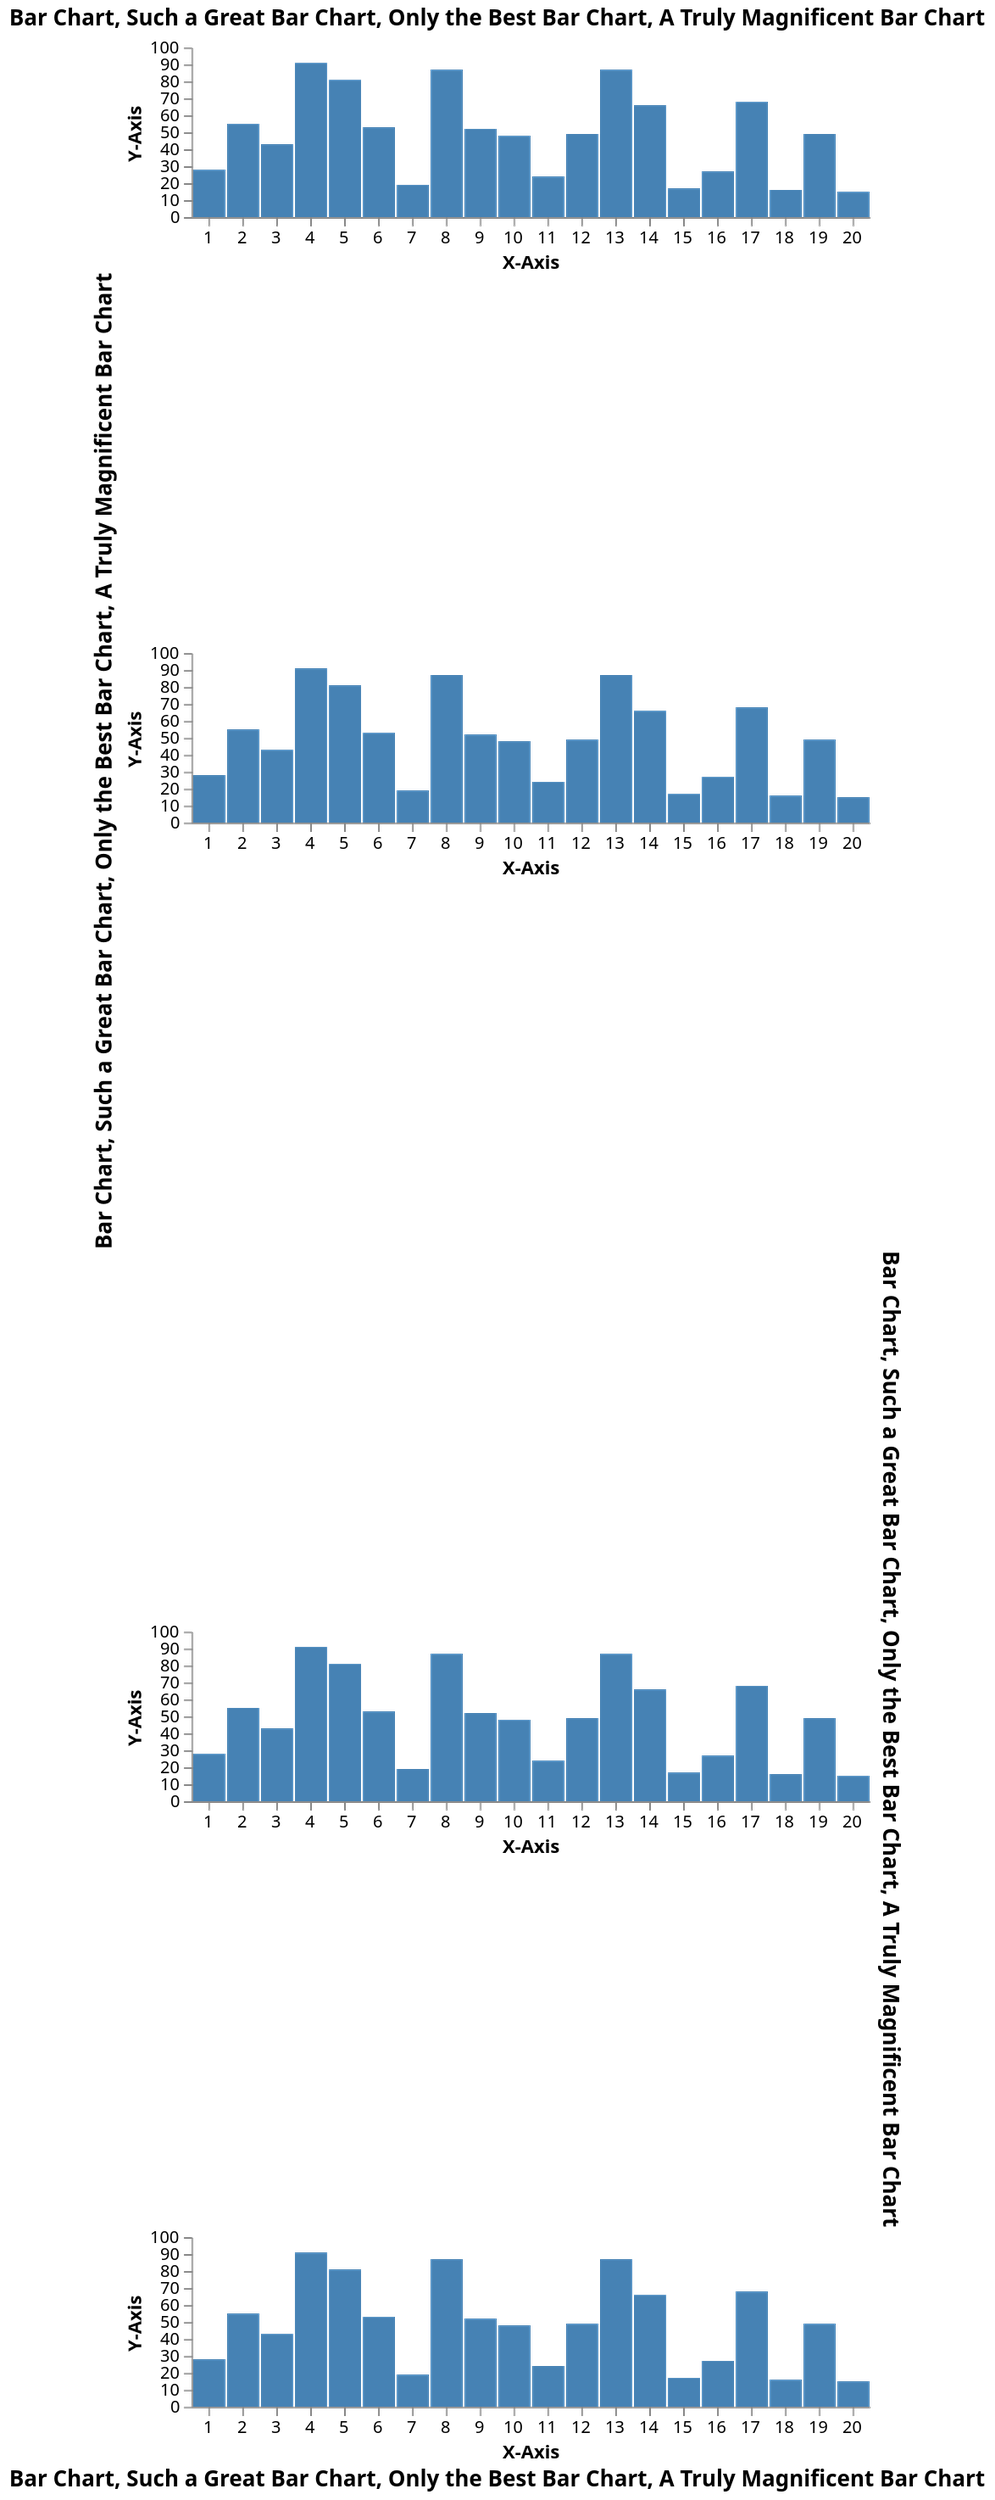 {
  "$schema": "https://vega.github.io/schema/vega/v3.1.json",
  "padding": 5,

  "signals": [
    {
      "name": "titleText",
      "value": "Bar Chart, Such a Great Bar Chart, Only the Best Bar Chart, A Truly Magnificent Bar Chart",
      "bind": {"input": "text"}
    },
    {
      "name": "titleOffset",
      "value": 5,
      "bind": {"input": "range", "min": 0, "max": 10, "step": 1}
    },
    {
      "name": "plotWidth",
      "value": 400
    },
    {
      "name": "plotHeight",
      "value": 100
    }
  ],

  "data": [
    {
      "name": "table",
      "values": [
        {"u": 1,  "v": 28}, {"u": 2,  "v": 55},
        {"u": 3,  "v": 43}, {"u": 4,  "v": 91},
        {"u": 5,  "v": 81}, {"u": 6,  "v": 53},
        {"u": 7,  "v": 19}, {"u": 8,  "v": 87},
        {"u": 9,  "v": 52}, {"u": 10, "v": 48},
        {"u": 11, "v": 24}, {"u": 12, "v": 49},
        {"u": 13, "v": 87}, {"u": 14, "v": 66},
        {"u": 15, "v": 17}, {"u": 16, "v": 27},
        {"u": 17, "v": 68}, {"u": 18, "v": 16},
        {"u": 19, "v": 49}, {"u": 20, "v": 15}
      ]
    },
    {
      "name": "orients",
      "values": ["top", "left", "bottom", "right"]
    }
  ],

  "scales": [
    {
      "name": "xscale",
      "type": "band",
      "range": [0, {"signal": "plotWidth"}],
      "domain": {"data": "table", "field": "u"}
    },
    {
      "name": "yscale",
      "type": "linear",
      "range": [{"signal": "plotHeight"}, 0],
      "domain": {"data": "table", "field": "v"},
      "zero": true,
      "nice": true
    }
  ],

  "layout": {
    "columns": 1
  },

  "marks": [
    {
      "type": "group",

      "encode": {
        "update": {
          "width": {"signal": "plotWidth"},
          "height": {"signal": "plotHeight"}
        }
      },

      "signals": [
        { "name": "width", "update": "plotWidth" },
        { "name": "height", "update": "plotHeight" }
      ],

      "axes": [
        {"orient": "bottom", "scale": "xscale", "title": "X-Axis", "zindex": 1},
        {"orient": "left", "scale": "yscale", "title": "Y-Axis", "zindex": 1}
      ],

      "title": {
        "text": {"signal": "titleText"},
        "offset": {"signal": "titleOffset"},
        "orient": "top"
      },

      "marks": [
        {
          "type": "rect",
          "from": {"data": "table"},
          "encode": {
            "enter": {
              "x": {"scale": "xscale", "field": "u", "offset": 1},
              "width": {"scale": "xscale", "band": 1, "offset": -1},
              "y": {"scale": "yscale", "field": "v"},
              "y2": {"scale": "yscale", "value": 0}
            },
            "update": {
              "fill": {"value": "steelblue"}
            },
            "hover": {
              "fill": {"value": "red"}
            }
          }
        }
      ]
    },
    {
      "type": "group",

      "encode": {
        "update": {
          "width": {"signal": "plotWidth"},
          "height": {"signal": "plotHeight"}
        }
      },

      "signals": [
        { "name": "width", "update": "plotWidth" },
        { "name": "height", "update": "plotHeight" }
      ],

      "axes": [
        {"orient": "bottom", "scale": "xscale", "title": "X-Axis", "zindex": 1},
        {"orient": "left", "scale": "yscale", "title": "Y-Axis", "zindex": 1}
      ],

      "title": {
        "text": {"signal": "titleText"},
        "offset": {"signal": "titleOffset"},
        "orient": "left"
      },

      "marks": [
        {
          "type": "rect",
          "from": {"data": "table"},
          "encode": {
            "enter": {
              "x": {"scale": "xscale", "field": "u", "offset": 1},
              "width": {"scale": "xscale", "band": 1, "offset": -1},
              "y": {"scale": "yscale", "field": "v"},
              "y2": {"scale": "yscale", "value": 0}
            },
            "update": {
              "fill": {"value": "steelblue"}
            },
            "hover": {
              "fill": {"value": "red"}
            }
          }
        }
      ]
    },
    {
      "type": "group",

      "encode": {
        "update": {
          "width": {"signal": "plotWidth"},
          "height": {"signal": "plotHeight"}
        }
      },

      "signals": [
        { "name": "width", "update": "plotWidth" },
        { "name": "height", "update": "plotHeight" }
      ],

      "axes": [
        {"orient": "bottom", "scale": "xscale", "title": "X-Axis", "zindex": 1},
        {"orient": "left", "scale": "yscale", "title": "Y-Axis", "zindex": 1}
      ],

      "title": {
        "text": {"signal": "titleText"},
        "offset": {"signal": "titleOffset"},
        "orient": "right"
      },

      "marks": [
        {
          "type": "rect",
          "from": {"data": "table"},
          "encode": {
            "enter": {
              "x": {"scale": "xscale", "field": "u", "offset": 1},
              "width": {"scale": "xscale", "band": 1, "offset": -1},
              "y": {"scale": "yscale", "field": "v"},
              "y2": {"scale": "yscale", "value": 0}
            },
            "update": {
              "fill": {"value": "steelblue"}
            },
            "hover": {
              "fill": {"value": "red"}
            }
          }
        }
      ]
    },
    {
      "type": "group",

      "encode": {
        "update": {
          "width": {"signal": "plotWidth"},
          "height": {"signal": "plotHeight"}
        }
      },

      "signals": [
        { "name": "width", "update": "plotWidth" },
        { "name": "height", "update": "plotHeight" }
      ],

      "axes": [
        {"orient": "bottom", "scale": "xscale", "title": "X-Axis", "zindex": 1},
        {"orient": "left", "scale": "yscale", "title": "Y-Axis", "zindex": 1}
      ],

      "title": {
        "text": {"signal": "titleText"},
        "offset": {"signal": "titleOffset"},
        "orient": "bottom"
      },

      "marks": [
        {
          "type": "rect",
          "from": {"data": "table"},
          "encode": {
            "enter": {
              "x": {"scale": "xscale", "field": "u", "offset": 1},
              "width": {"scale": "xscale", "band": 1, "offset": -1},
              "y": {"scale": "yscale", "field": "v"},
              "y2": {"scale": "yscale", "value": 0}
            },
            "update": {
              "fill": {"value": "steelblue"}
            },
            "hover": {
              "fill": {"value": "red"}
            }
          }
        }
      ]
    }
  ]
}
